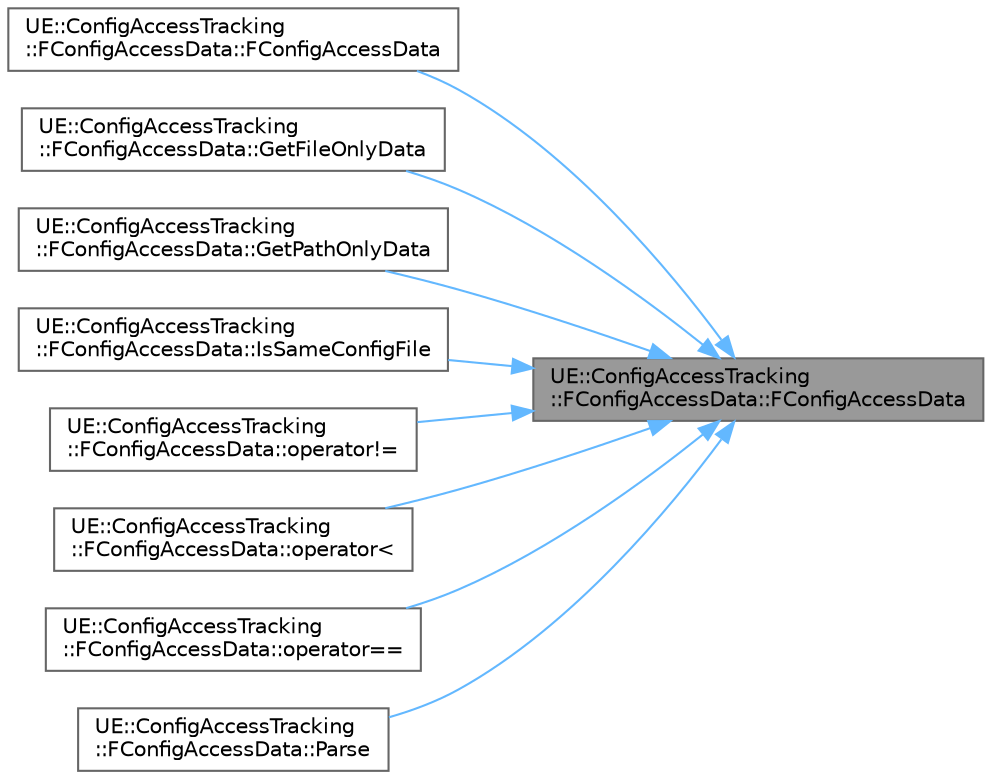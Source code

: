 digraph "UE::ConfigAccessTracking::FConfigAccessData::FConfigAccessData"
{
 // INTERACTIVE_SVG=YES
 // LATEX_PDF_SIZE
  bgcolor="transparent";
  edge [fontname=Helvetica,fontsize=10,labelfontname=Helvetica,labelfontsize=10];
  node [fontname=Helvetica,fontsize=10,shape=box,height=0.2,width=0.4];
  rankdir="RL";
  Node1 [id="Node000001",label="UE::ConfigAccessTracking\l::FConfigAccessData::FConfigAccessData",height=0.2,width=0.4,color="gray40", fillcolor="grey60", style="filled", fontcolor="black",tooltip=" "];
  Node1 -> Node2 [id="edge1_Node000001_Node000002",dir="back",color="steelblue1",style="solid",tooltip=" "];
  Node2 [id="Node000002",label="UE::ConfigAccessTracking\l::FConfigAccessData::FConfigAccessData",height=0.2,width=0.4,color="grey40", fillcolor="white", style="filled",URL="$d1/d48/structUE_1_1ConfigAccessTracking_1_1FConfigAccessData.html#af56c24aecf2e426b3866795629013624",tooltip=" "];
  Node1 -> Node3 [id="edge2_Node000001_Node000003",dir="back",color="steelblue1",style="solid",tooltip=" "];
  Node3 [id="Node000003",label="UE::ConfigAccessTracking\l::FConfigAccessData::GetFileOnlyData",height=0.2,width=0.4,color="grey40", fillcolor="white", style="filled",URL="$d1/d48/structUE_1_1ConfigAccessTracking_1_1FConfigAccessData.html#a5e85a32a716439536791a8ac67eb93fe",tooltip=" "];
  Node1 -> Node4 [id="edge3_Node000001_Node000004",dir="back",color="steelblue1",style="solid",tooltip=" "];
  Node4 [id="Node000004",label="UE::ConfigAccessTracking\l::FConfigAccessData::GetPathOnlyData",height=0.2,width=0.4,color="grey40", fillcolor="white", style="filled",URL="$d1/d48/structUE_1_1ConfigAccessTracking_1_1FConfigAccessData.html#a67840d0f86ab4c35e8782f4aa2d5decf",tooltip=" "];
  Node1 -> Node5 [id="edge4_Node000001_Node000005",dir="back",color="steelblue1",style="solid",tooltip=" "];
  Node5 [id="Node000005",label="UE::ConfigAccessTracking\l::FConfigAccessData::IsSameConfigFile",height=0.2,width=0.4,color="grey40", fillcolor="white", style="filled",URL="$d1/d48/structUE_1_1ConfigAccessTracking_1_1FConfigAccessData.html#a87f5229a456e98d4b00690874e36bddb",tooltip=" "];
  Node1 -> Node6 [id="edge5_Node000001_Node000006",dir="back",color="steelblue1",style="solid",tooltip=" "];
  Node6 [id="Node000006",label="UE::ConfigAccessTracking\l::FConfigAccessData::operator!=",height=0.2,width=0.4,color="grey40", fillcolor="white", style="filled",URL="$d1/d48/structUE_1_1ConfigAccessTracking_1_1FConfigAccessData.html#ab03d1b45ab180d3c6cd88670339b140a",tooltip=" "];
  Node1 -> Node7 [id="edge6_Node000001_Node000007",dir="back",color="steelblue1",style="solid",tooltip=" "];
  Node7 [id="Node000007",label="UE::ConfigAccessTracking\l::FConfigAccessData::operator\<",height=0.2,width=0.4,color="grey40", fillcolor="white", style="filled",URL="$d1/d48/structUE_1_1ConfigAccessTracking_1_1FConfigAccessData.html#af0527dfeb6f954aba52f85dde940e32a",tooltip=" "];
  Node1 -> Node8 [id="edge7_Node000001_Node000008",dir="back",color="steelblue1",style="solid",tooltip=" "];
  Node8 [id="Node000008",label="UE::ConfigAccessTracking\l::FConfigAccessData::operator==",height=0.2,width=0.4,color="grey40", fillcolor="white", style="filled",URL="$d1/d48/structUE_1_1ConfigAccessTracking_1_1FConfigAccessData.html#a3e20a00ef9989b4021efc7b3be818a77",tooltip=" "];
  Node1 -> Node9 [id="edge8_Node000001_Node000009",dir="back",color="steelblue1",style="solid",tooltip=" "];
  Node9 [id="Node000009",label="UE::ConfigAccessTracking\l::FConfigAccessData::Parse",height=0.2,width=0.4,color="grey40", fillcolor="white", style="filled",URL="$d1/d48/structUE_1_1ConfigAccessTracking_1_1FConfigAccessData.html#a7af88895064457c6cfdf35fdbb768d8d",tooltip="\"ConfigSystem.<Editor>.../../../Engine/Config/ConsoleVariables.ini:[Section]:Value\" -> \"ConfigSystem\"..."];
}
